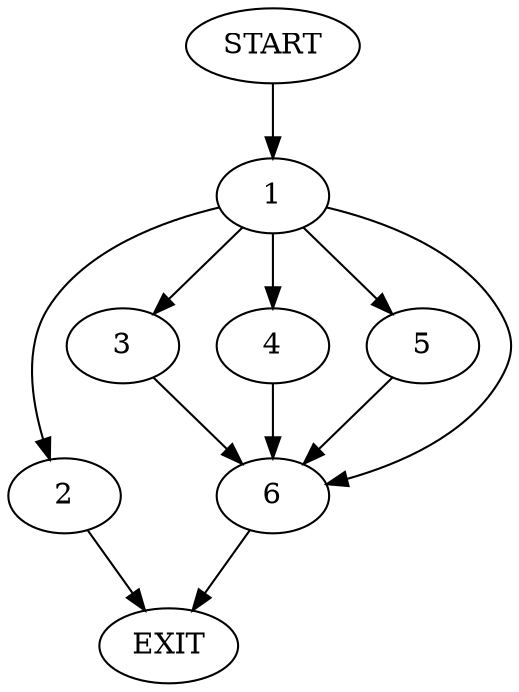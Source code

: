 digraph {
0 [label="START"]
7 [label="EXIT"]
0 -> 1
1 -> 2
1 -> 3
1 -> 4
1 -> 5
1 -> 6
3 -> 6
4 -> 6
5 -> 6
6 -> 7
2 -> 7
}
